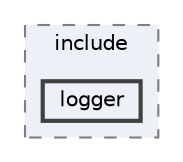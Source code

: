 digraph "logger"
{
 // LATEX_PDF_SIZE
  bgcolor="transparent";
  edge [fontname=Helvetica,fontsize=10,labelfontname=Helvetica,labelfontsize=10];
  node [fontname=Helvetica,fontsize=10,shape=box,height=0.2,width=0.4];
  compound=true
  subgraph clusterdir_ff9c00df34729b152c17114337c8a5a7 {
    graph [ bgcolor="#edf0f7", pencolor="grey50", label="include", fontname=Helvetica,fontsize=10 style="filled,dashed", URL="dir_ff9c00df34729b152c17114337c8a5a7.html",tooltip=""]
  dir_ee6b6316b909fcbab9cd7d96779886c5 [label="logger", fillcolor="#edf0f7", color="grey25", style="filled,bold", URL="dir_ee6b6316b909fcbab9cd7d96779886c5.html",tooltip=""];
  }
}
